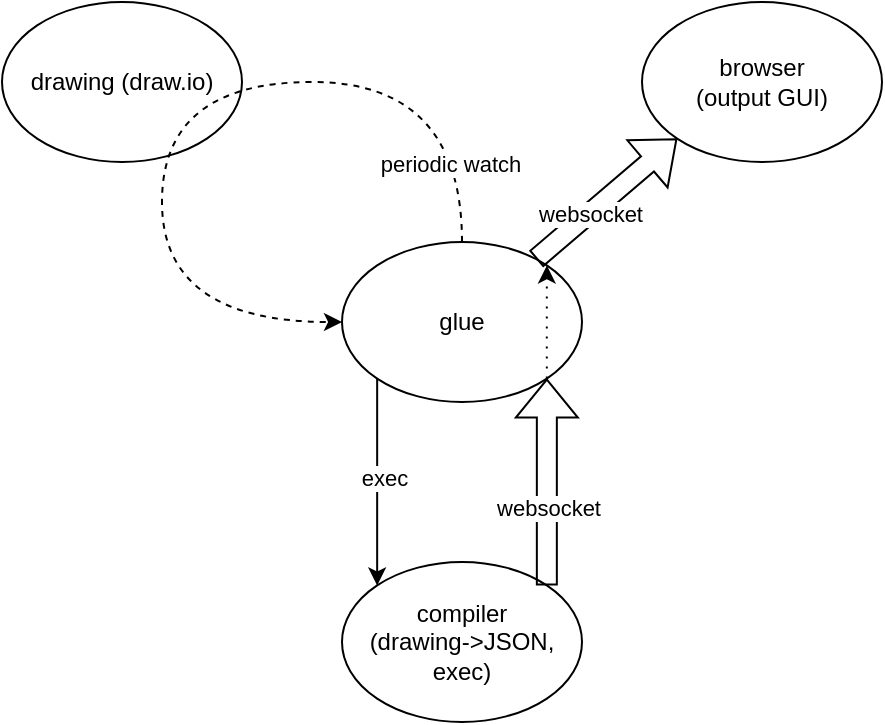 <mxfile version="26.0.9">
  <diagram name="Page-1" id="gZH8kSlKNtmEvOvQ1IiT">
    <mxGraphModel dx="1100" dy="420" grid="1" gridSize="10" guides="1" tooltips="1" connect="1" arrows="1" fold="1" page="1" pageScale="1" pageWidth="1100" pageHeight="850" math="0" shadow="0">
      <root>
        <mxCell id="0" />
        <mxCell id="1" parent="0" />
        <mxCell id="1R-UEZMBGipmWwcEH6OW-1" value="drawing (draw.io)" style="ellipse;whiteSpace=wrap;html=1;" vertex="1" parent="1">
          <mxGeometry x="200" y="80" width="120" height="80" as="geometry" />
        </mxCell>
        <mxCell id="1R-UEZMBGipmWwcEH6OW-2" value="browser&lt;div&gt;(output GUI)&lt;/div&gt;" style="ellipse;whiteSpace=wrap;html=1;" vertex="1" parent="1">
          <mxGeometry x="520" y="80" width="120" height="80" as="geometry" />
        </mxCell>
        <mxCell id="1R-UEZMBGipmWwcEH6OW-7" style="edgeStyle=orthogonalEdgeStyle;rounded=0;orthogonalLoop=1;jettySize=auto;html=1;exitX=0;exitY=1;exitDx=0;exitDy=0;entryX=0;entryY=0;entryDx=0;entryDy=0;" edge="1" parent="1" source="1R-UEZMBGipmWwcEH6OW-3" target="1R-UEZMBGipmWwcEH6OW-4">
          <mxGeometry relative="1" as="geometry" />
        </mxCell>
        <mxCell id="1R-UEZMBGipmWwcEH6OW-8" value="exec" style="edgeLabel;html=1;align=center;verticalAlign=middle;resizable=0;points=[];" vertex="1" connectable="0" parent="1R-UEZMBGipmWwcEH6OW-7">
          <mxGeometry x="-0.039" y="3" relative="1" as="geometry">
            <mxPoint as="offset" />
          </mxGeometry>
        </mxCell>
        <mxCell id="1R-UEZMBGipmWwcEH6OW-3" value="glue" style="ellipse;whiteSpace=wrap;html=1;" vertex="1" parent="1">
          <mxGeometry x="370" y="200" width="120" height="80" as="geometry" />
        </mxCell>
        <mxCell id="1R-UEZMBGipmWwcEH6OW-4" value="compiler&lt;div&gt;(drawing-&amp;gt;JSON, exec)&lt;/div&gt;" style="ellipse;whiteSpace=wrap;html=1;" vertex="1" parent="1">
          <mxGeometry x="370" y="360" width="120" height="80" as="geometry" />
        </mxCell>
        <mxCell id="1R-UEZMBGipmWwcEH6OW-5" style="edgeStyle=orthogonalEdgeStyle;rounded=0;orthogonalLoop=1;jettySize=auto;html=1;exitX=0.5;exitY=0;exitDx=0;exitDy=0;entryX=0;entryY=0.5;entryDx=0;entryDy=0;curved=1;dashed=1;" edge="1" parent="1" source="1R-UEZMBGipmWwcEH6OW-3" target="1R-UEZMBGipmWwcEH6OW-3">
          <mxGeometry relative="1" as="geometry">
            <Array as="points">
              <mxPoint x="430" y="120" />
              <mxPoint x="280" y="120" />
              <mxPoint x="280" y="240" />
            </Array>
          </mxGeometry>
        </mxCell>
        <mxCell id="1R-UEZMBGipmWwcEH6OW-6" value="periodic watch" style="edgeLabel;html=1;align=center;verticalAlign=middle;resizable=0;points=[];" vertex="1" connectable="0" parent="1R-UEZMBGipmWwcEH6OW-5">
          <mxGeometry x="-0.823" y="6" relative="1" as="geometry">
            <mxPoint as="offset" />
          </mxGeometry>
        </mxCell>
        <mxCell id="1R-UEZMBGipmWwcEH6OW-9" value="" style="shape=flexArrow;endArrow=classic;html=1;rounded=0;entryX=0;entryY=1;entryDx=0;entryDy=0;" edge="1" parent="1" source="1R-UEZMBGipmWwcEH6OW-3" target="1R-UEZMBGipmWwcEH6OW-2">
          <mxGeometry width="50" height="50" relative="1" as="geometry">
            <mxPoint x="520" y="250" as="sourcePoint" />
            <mxPoint x="570" y="200" as="targetPoint" />
          </mxGeometry>
        </mxCell>
        <mxCell id="1R-UEZMBGipmWwcEH6OW-10" value="websocket" style="edgeLabel;html=1;align=center;verticalAlign=middle;resizable=0;points=[];" vertex="1" connectable="0" parent="1R-UEZMBGipmWwcEH6OW-9">
          <mxGeometry x="-0.242" relative="1" as="geometry">
            <mxPoint as="offset" />
          </mxGeometry>
        </mxCell>
        <mxCell id="1R-UEZMBGipmWwcEH6OW-11" value="" style="shape=flexArrow;endArrow=classic;html=1;rounded=0;exitX=1;exitY=0;exitDx=0;exitDy=0;entryX=1;entryY=1;entryDx=0;entryDy=0;" edge="1" parent="1" source="1R-UEZMBGipmWwcEH6OW-4" target="1R-UEZMBGipmWwcEH6OW-3">
          <mxGeometry width="50" height="50" relative="1" as="geometry">
            <mxPoint x="477" y="219" as="sourcePoint" />
            <mxPoint x="548" y="158" as="targetPoint" />
          </mxGeometry>
        </mxCell>
        <mxCell id="1R-UEZMBGipmWwcEH6OW-12" value="websocket" style="edgeLabel;html=1;align=center;verticalAlign=middle;resizable=0;points=[];" vertex="1" connectable="0" parent="1R-UEZMBGipmWwcEH6OW-11">
          <mxGeometry x="-0.242" relative="1" as="geometry">
            <mxPoint as="offset" />
          </mxGeometry>
        </mxCell>
        <mxCell id="1R-UEZMBGipmWwcEH6OW-13" style="edgeStyle=orthogonalEdgeStyle;rounded=0;orthogonalLoop=1;jettySize=auto;html=1;exitX=1;exitY=1;exitDx=0;exitDy=0;entryX=1;entryY=0;entryDx=0;entryDy=0;dashed=1;dashPattern=1 4;" edge="1" parent="1" source="1R-UEZMBGipmWwcEH6OW-3" target="1R-UEZMBGipmWwcEH6OW-3">
          <mxGeometry relative="1" as="geometry">
            <Array as="points">
              <mxPoint x="472" y="250" />
              <mxPoint x="472" y="250" />
            </Array>
          </mxGeometry>
        </mxCell>
      </root>
    </mxGraphModel>
  </diagram>
</mxfile>
